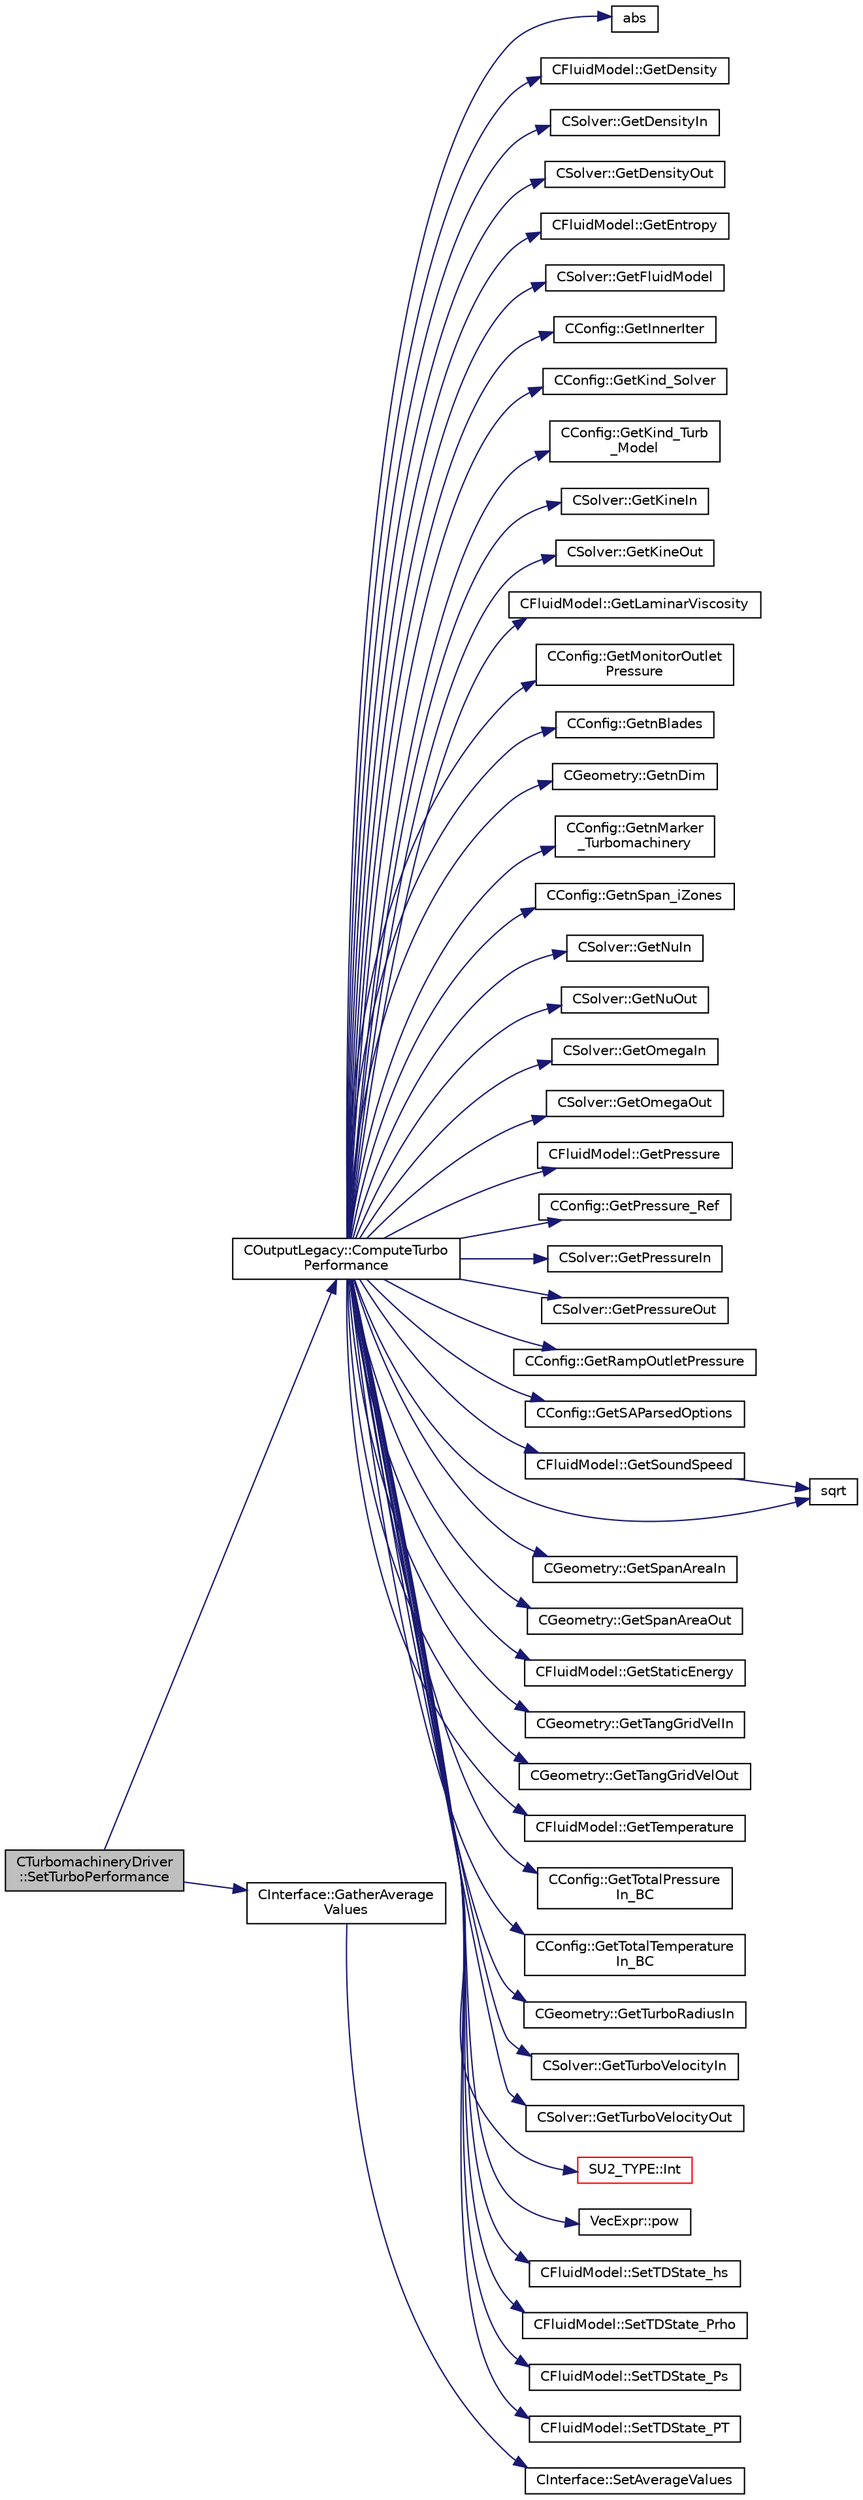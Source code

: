 digraph "CTurbomachineryDriver::SetTurboPerformance"
{
 // LATEX_PDF_SIZE
  edge [fontname="Helvetica",fontsize="10",labelfontname="Helvetica",labelfontsize="10"];
  node [fontname="Helvetica",fontsize="10",shape=record];
  rankdir="LR";
  Node1 [label="CTurbomachineryDriver\l::SetTurboPerformance",height=0.2,width=0.4,color="black", fillcolor="grey75", style="filled", fontcolor="black",tooltip="Set Mixing Plane interface within multiple zones."];
  Node1 -> Node2 [color="midnightblue",fontsize="10",style="solid",fontname="Helvetica"];
  Node2 [label="COutputLegacy::ComputeTurbo\lPerformance",height=0.2,width=0.4,color="black", fillcolor="white", style="filled",URL="$classCOutputLegacy.html#a870a4170d6099c1f7c589596e20d2079",tooltip="Compute ."];
  Node2 -> Node3 [color="midnightblue",fontsize="10",style="solid",fontname="Helvetica"];
  Node3 [label="abs",height=0.2,width=0.4,color="black", fillcolor="white", style="filled",URL="$group__SIMD.html#gaf7650d08e2a58ed700276ddc70f72f96",tooltip=" "];
  Node2 -> Node4 [color="midnightblue",fontsize="10",style="solid",fontname="Helvetica"];
  Node4 [label="CFluidModel::GetDensity",height=0.2,width=0.4,color="black", fillcolor="white", style="filled",URL="$classCFluidModel.html#aea74264efe7875c6f8c0aa62e3ccd62a",tooltip="Get fluid density."];
  Node2 -> Node5 [color="midnightblue",fontsize="10",style="solid",fontname="Helvetica"];
  Node5 [label="CSolver::GetDensityIn",height=0.2,width=0.4,color="black", fillcolor="white", style="filled",URL="$classCSolver.html#ac2985f986f36b7a97a1dfed3114cf8e1",tooltip="A virtual member."];
  Node2 -> Node6 [color="midnightblue",fontsize="10",style="solid",fontname="Helvetica"];
  Node6 [label="CSolver::GetDensityOut",height=0.2,width=0.4,color="black", fillcolor="white", style="filled",URL="$classCSolver.html#a5233b6b78a77884bd910935085858ab0",tooltip="A virtual member."];
  Node2 -> Node7 [color="midnightblue",fontsize="10",style="solid",fontname="Helvetica"];
  Node7 [label="CFluidModel::GetEntropy",height=0.2,width=0.4,color="black", fillcolor="white", style="filled",URL="$classCFluidModel.html#a17bbe844c3f4f8cca37b42ac07f638e1",tooltip="Get fluid entropy."];
  Node2 -> Node8 [color="midnightblue",fontsize="10",style="solid",fontname="Helvetica"];
  Node8 [label="CSolver::GetFluidModel",height=0.2,width=0.4,color="black", fillcolor="white", style="filled",URL="$classCSolver.html#a7eb250c0477fe06693a3904c2ecfc7ca",tooltip="Compute the pressure at the infinity."];
  Node2 -> Node9 [color="midnightblue",fontsize="10",style="solid",fontname="Helvetica"];
  Node9 [label="CConfig::GetInnerIter",height=0.2,width=0.4,color="black", fillcolor="white", style="filled",URL="$classCConfig.html#a079a90396222697f01e0c365285c915d",tooltip="Get the current FSI iteration number."];
  Node2 -> Node10 [color="midnightblue",fontsize="10",style="solid",fontname="Helvetica"];
  Node10 [label="CConfig::GetKind_Solver",height=0.2,width=0.4,color="black", fillcolor="white", style="filled",URL="$classCConfig.html#a77312cf52a5ba2cc1239b7cee6fce7a7",tooltip="Governing equations of the flow (it can be different from the run time equation)."];
  Node2 -> Node11 [color="midnightblue",fontsize="10",style="solid",fontname="Helvetica"];
  Node11 [label="CConfig::GetKind_Turb\l_Model",height=0.2,width=0.4,color="black", fillcolor="white", style="filled",URL="$classCConfig.html#a42cf888b42ce34079b2e3987bbf147dd",tooltip="Get the kind of the turbulence model."];
  Node2 -> Node12 [color="midnightblue",fontsize="10",style="solid",fontname="Helvetica"];
  Node12 [label="CSolver::GetKineIn",height=0.2,width=0.4,color="black", fillcolor="white", style="filled",URL="$classCSolver.html#a482dcf8abe2300efe6bf147e33e8b06a",tooltip="A virtual member."];
  Node2 -> Node13 [color="midnightblue",fontsize="10",style="solid",fontname="Helvetica"];
  Node13 [label="CSolver::GetKineOut",height=0.2,width=0.4,color="black", fillcolor="white", style="filled",URL="$classCSolver.html#a10209ec58848c33212a561252291f8ab",tooltip="A virtual member."];
  Node2 -> Node14 [color="midnightblue",fontsize="10",style="solid",fontname="Helvetica"];
  Node14 [label="CFluidModel::GetLaminarViscosity",height=0.2,width=0.4,color="black", fillcolor="white", style="filled",URL="$classCFluidModel.html#ad0e35cb58779dc8fe3265c85b6c29905",tooltip="Get fluid dynamic viscosity."];
  Node2 -> Node15 [color="midnightblue",fontsize="10",style="solid",fontname="Helvetica"];
  Node15 [label="CConfig::GetMonitorOutlet\lPressure",height=0.2,width=0.4,color="black", fillcolor="white", style="filled",URL="$classCConfig.html#aec1fc11a1fc4b79aca3b9cc1ab950f50",tooltip="Get final Outlet Pressure value for the ramp."];
  Node2 -> Node16 [color="midnightblue",fontsize="10",style="solid",fontname="Helvetica"];
  Node16 [label="CConfig::GetnBlades",height=0.2,width=0.4,color="black", fillcolor="white", style="filled",URL="$classCConfig.html#aaf9e002178dcad68606abaef15d6bf8e",tooltip="number Turbomachinery blades computed using the pitch information."];
  Node2 -> Node17 [color="midnightblue",fontsize="10",style="solid",fontname="Helvetica"];
  Node17 [label="CGeometry::GetnDim",height=0.2,width=0.4,color="black", fillcolor="white", style="filled",URL="$classCGeometry.html#ace7f7fe876f629f5bd5f92d4805a1a4b",tooltip="Get number of coordinates."];
  Node2 -> Node18 [color="midnightblue",fontsize="10",style="solid",fontname="Helvetica"];
  Node18 [label="CConfig::GetnMarker\l_Turbomachinery",height=0.2,width=0.4,color="black", fillcolor="white", style="filled",URL="$classCConfig.html#a2caf35ccfb5e2b96bd5f53054c42fee6",tooltip="number Turbomachinery performance option specified from config file."];
  Node2 -> Node19 [color="midnightblue",fontsize="10",style="solid",fontname="Helvetica"];
  Node19 [label="CConfig::GetnSpan_iZones",height=0.2,width=0.4,color="black", fillcolor="white", style="filled",URL="$classCConfig.html#aeceee08f4d00dc8259bc55337354c32b",tooltip="set number span-wise sections to compute 3D BC and performance for turbomachinery."];
  Node2 -> Node20 [color="midnightblue",fontsize="10",style="solid",fontname="Helvetica"];
  Node20 [label="CSolver::GetNuIn",height=0.2,width=0.4,color="black", fillcolor="white", style="filled",URL="$classCSolver.html#a7ee34100b42122a2eaa5f4bf037ff3c9",tooltip="A virtual member."];
  Node2 -> Node21 [color="midnightblue",fontsize="10",style="solid",fontname="Helvetica"];
  Node21 [label="CSolver::GetNuOut",height=0.2,width=0.4,color="black", fillcolor="white", style="filled",URL="$classCSolver.html#ae612d81c9882fdb53886238255a2a835",tooltip="A virtual member."];
  Node2 -> Node22 [color="midnightblue",fontsize="10",style="solid",fontname="Helvetica"];
  Node22 [label="CSolver::GetOmegaIn",height=0.2,width=0.4,color="black", fillcolor="white", style="filled",URL="$classCSolver.html#a3c4c512294232e4b00a694bfcbdec5cc",tooltip="A virtual member."];
  Node2 -> Node23 [color="midnightblue",fontsize="10",style="solid",fontname="Helvetica"];
  Node23 [label="CSolver::GetOmegaOut",height=0.2,width=0.4,color="black", fillcolor="white", style="filled",URL="$classCSolver.html#a271008bca48aafb8fd78d73a1803a22e",tooltip="A virtual member."];
  Node2 -> Node24 [color="midnightblue",fontsize="10",style="solid",fontname="Helvetica"];
  Node24 [label="CFluidModel::GetPressure",height=0.2,width=0.4,color="black", fillcolor="white", style="filled",URL="$classCFluidModel.html#aee63b54308942e8b61b62a12a3278029",tooltip="Get fluid pressure."];
  Node2 -> Node25 [color="midnightblue",fontsize="10",style="solid",fontname="Helvetica"];
  Node25 [label="CConfig::GetPressure_Ref",height=0.2,width=0.4,color="black", fillcolor="white", style="filled",URL="$classCConfig.html#a75b1f9203bdb8ced64323a100fa3aef9",tooltip="Get the value of the reference pressure for non-dimensionalization."];
  Node2 -> Node26 [color="midnightblue",fontsize="10",style="solid",fontname="Helvetica"];
  Node26 [label="CSolver::GetPressureIn",height=0.2,width=0.4,color="black", fillcolor="white", style="filled",URL="$classCSolver.html#ae94b8bcc362f93def534cbd28918bd1e",tooltip="A virtual member."];
  Node2 -> Node27 [color="midnightblue",fontsize="10",style="solid",fontname="Helvetica"];
  Node27 [label="CSolver::GetPressureOut",height=0.2,width=0.4,color="black", fillcolor="white", style="filled",URL="$classCSolver.html#a40a16ab7c8c610cce22adf6b71a4f1b0",tooltip="A virtual member."];
  Node2 -> Node28 [color="midnightblue",fontsize="10",style="solid",fontname="Helvetica"];
  Node28 [label="CConfig::GetRampOutletPressure",height=0.2,width=0.4,color="black", fillcolor="white", style="filled",URL="$classCConfig.html#af03a21d44cf174283477db923e54a0df",tooltip="Get Outlet Pressure Ramp option."];
  Node2 -> Node29 [color="midnightblue",fontsize="10",style="solid",fontname="Helvetica"];
  Node29 [label="CConfig::GetSAParsedOptions",height=0.2,width=0.4,color="black", fillcolor="white", style="filled",URL="$classCConfig.html#a66aa27cc745f1c7328987376dbd6788d",tooltip="Get parsed SA option data structure."];
  Node2 -> Node30 [color="midnightblue",fontsize="10",style="solid",fontname="Helvetica"];
  Node30 [label="CFluidModel::GetSoundSpeed",height=0.2,width=0.4,color="black", fillcolor="white", style="filled",URL="$classCFluidModel.html#a114d121d918607fe923446ad733b2c62",tooltip="Get fluid speed of sound."];
  Node30 -> Node31 [color="midnightblue",fontsize="10",style="solid",fontname="Helvetica"];
  Node31 [label="sqrt",height=0.2,width=0.4,color="black", fillcolor="white", style="filled",URL="$group__SIMD.html#ga54a1925ab40fb4249ea255072520de35",tooltip=" "];
  Node2 -> Node32 [color="midnightblue",fontsize="10",style="solid",fontname="Helvetica"];
  Node32 [label="CGeometry::GetSpanAreaIn",height=0.2,width=0.4,color="black", fillcolor="white", style="filled",URL="$classCGeometry.html#a5a1e2a948ab36482c9721b6b24f6d018",tooltip="Get the value of the inflow area at each span."];
  Node2 -> Node33 [color="midnightblue",fontsize="10",style="solid",fontname="Helvetica"];
  Node33 [label="CGeometry::GetSpanAreaOut",height=0.2,width=0.4,color="black", fillcolor="white", style="filled",URL="$classCGeometry.html#a85819fe72a6cc1f86b07cb9ebcfe8342",tooltip="Get the value of the outflow area at each span."];
  Node2 -> Node34 [color="midnightblue",fontsize="10",style="solid",fontname="Helvetica"];
  Node34 [label="CFluidModel::GetStaticEnergy",height=0.2,width=0.4,color="black", fillcolor="white", style="filled",URL="$classCFluidModel.html#ad8b3f3e7fc1acdcea7450f9b83c1dd46",tooltip="Get fluid internal energy."];
  Node2 -> Node35 [color="midnightblue",fontsize="10",style="solid",fontname="Helvetica"];
  Node35 [label="CGeometry::GetTangGridVelIn",height=0.2,width=0.4,color="black", fillcolor="white", style="filled",URL="$classCGeometry.html#aa95ec1ef83d3514a1552687acb74b9ef",tooltip="Get the value of the inflow tangential velocity at each span."];
  Node2 -> Node36 [color="midnightblue",fontsize="10",style="solid",fontname="Helvetica"];
  Node36 [label="CGeometry::GetTangGridVelOut",height=0.2,width=0.4,color="black", fillcolor="white", style="filled",URL="$classCGeometry.html#a9020c6c06541b052a04494be9baf8fa8",tooltip="Get the value of the outflow tangential velocity at each span."];
  Node2 -> Node37 [color="midnightblue",fontsize="10",style="solid",fontname="Helvetica"];
  Node37 [label="CFluidModel::GetTemperature",height=0.2,width=0.4,color="black", fillcolor="white", style="filled",URL="$classCFluidModel.html#ab7651562ac98477a1f3ae39832a4ffb1",tooltip="Get fluid temperature."];
  Node2 -> Node38 [color="midnightblue",fontsize="10",style="solid",fontname="Helvetica"];
  Node38 [label="CConfig::GetTotalPressure\lIn_BC",height=0.2,width=0.4,color="black", fillcolor="white", style="filled",URL="$classCConfig.html#ac3bdc744ef9ab3784f888f8e147e5ba3",tooltip="Get the inlet total pressure imposed as BC for internal flow."];
  Node2 -> Node39 [color="midnightblue",fontsize="10",style="solid",fontname="Helvetica"];
  Node39 [label="CConfig::GetTotalTemperature\lIn_BC",height=0.2,width=0.4,color="black", fillcolor="white", style="filled",URL="$classCConfig.html#ac98a2bbe616c073dbeb158fb3c32f6ae",tooltip="Get the inlet total temperature imposed as BC for internal flow."];
  Node2 -> Node40 [color="midnightblue",fontsize="10",style="solid",fontname="Helvetica"];
  Node40 [label="CGeometry::GetTurboRadiusIn",height=0.2,width=0.4,color="black", fillcolor="white", style="filled",URL="$classCGeometry.html#ae34cb54686877337c43e967d2da8f049",tooltip="Get the value of the inflow radius at each span."];
  Node2 -> Node41 [color="midnightblue",fontsize="10",style="solid",fontname="Helvetica"];
  Node41 [label="CSolver::GetTurboVelocityIn",height=0.2,width=0.4,color="black", fillcolor="white", style="filled",URL="$classCSolver.html#a332dd1a8e4c22fdb0c0ab3788f929ec4",tooltip="A virtual member."];
  Node2 -> Node42 [color="midnightblue",fontsize="10",style="solid",fontname="Helvetica"];
  Node42 [label="CSolver::GetTurboVelocityOut",height=0.2,width=0.4,color="black", fillcolor="white", style="filled",URL="$classCSolver.html#a0739f7bea4a13ae48c03a566ea539d5d",tooltip="A virtual member."];
  Node2 -> Node43 [color="midnightblue",fontsize="10",style="solid",fontname="Helvetica"];
  Node43 [label="SU2_TYPE::Int",height=0.2,width=0.4,color="red", fillcolor="white", style="filled",URL="$namespaceSU2__TYPE.html#a6b48817766d8a6486caa2807a52f6bae",tooltip="Casts the primitive value to int (uses GetValue, already implemented for each type)."];
  Node2 -> Node45 [color="midnightblue",fontsize="10",style="solid",fontname="Helvetica"];
  Node45 [label="VecExpr::pow",height=0.2,width=0.4,color="black", fillcolor="white", style="filled",URL="$group__VecExpr.html#ga7fb255e1f2a1773d3cc6ff7bee1aadd2",tooltip=" "];
  Node2 -> Node46 [color="midnightblue",fontsize="10",style="solid",fontname="Helvetica"];
  Node46 [label="CFluidModel::SetTDState_hs",height=0.2,width=0.4,color="black", fillcolor="white", style="filled",URL="$classCFluidModel.html#ad43c7256d309ff23b168925b03867e30",tooltip="virtual member that would be different for each gas model implemented"];
  Node2 -> Node47 [color="midnightblue",fontsize="10",style="solid",fontname="Helvetica"];
  Node47 [label="CFluidModel::SetTDState_Prho",height=0.2,width=0.4,color="black", fillcolor="white", style="filled",URL="$classCFluidModel.html#a7748f80460e9a907b0d0002e98d4d281",tooltip="virtual member that would be different for each gas model implemented"];
  Node2 -> Node48 [color="midnightblue",fontsize="10",style="solid",fontname="Helvetica"];
  Node48 [label="CFluidModel::SetTDState_Ps",height=0.2,width=0.4,color="black", fillcolor="white", style="filled",URL="$classCFluidModel.html#aec8013d6d011421f0b1dc62f576b2c7d",tooltip="virtual member that would be different for each gas model implemented"];
  Node2 -> Node49 [color="midnightblue",fontsize="10",style="solid",fontname="Helvetica"];
  Node49 [label="CFluidModel::SetTDState_PT",height=0.2,width=0.4,color="black", fillcolor="white", style="filled",URL="$classCFluidModel.html#a32d65726b075ea29a29f806d12cf0a5a",tooltip="virtual member that would be different for each gas model implemented"];
  Node2 -> Node31 [color="midnightblue",fontsize="10",style="solid",fontname="Helvetica"];
  Node1 -> Node50 [color="midnightblue",fontsize="10",style="solid",fontname="Helvetica"];
  Node50 [label="CInterface::GatherAverage\lValues",height=0.2,width=0.4,color="black", fillcolor="white", style="filled",URL="$classCInterface.html#ae4c7e8855cd35cc5c7e54bcbb8b67cea",tooltip="Interpolate data and scatter it into different processors, for matching meshes."];
  Node50 -> Node51 [color="midnightblue",fontsize="10",style="solid",fontname="Helvetica"];
  Node51 [label="CInterface::SetAverageValues",height=0.2,width=0.4,color="black", fillcolor="white", style="filled",URL="$classCInterface.html#a00c51b5553f761b1afc914f0fb6172e3",tooltip="A virtual member."];
}

